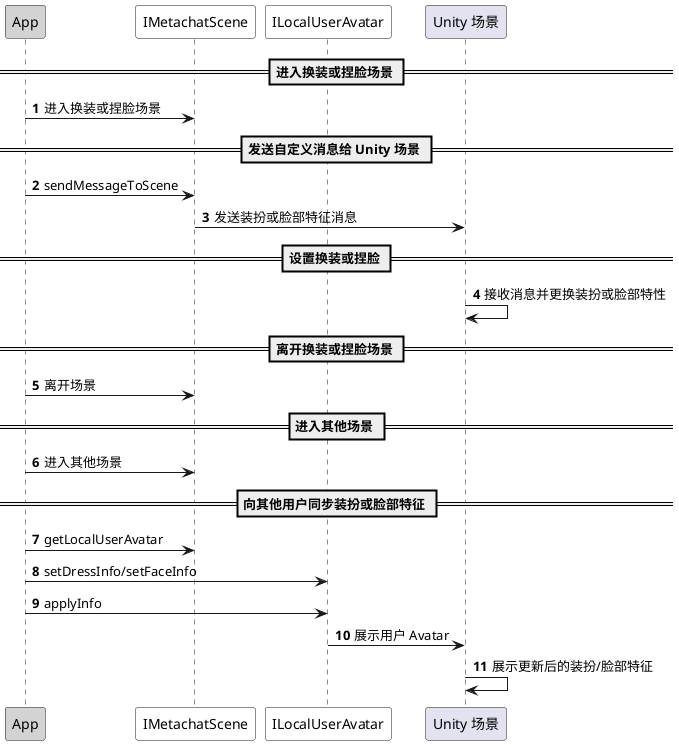 @startuml
autonumber
participant "App" as a #LightGrey
participant "IMetachatScene" as b #White
participant "ILocalUserAvatar" as e #White
participant "Unity 场景" as c
== 进入换装或捏脸场景 ==
a -> b: 进入换装或捏脸场景
== 发送自定义消息给 Unity 场景 ==
a -> b: sendMessageToScene
b -> c: 发送装扮或脸部特征消息
== 设置换装或捏脸 ==
c -> c: 接收消息并更换装扮或脸部特性
== 离开换装或捏脸场景 ==
a -> b: 离开场景
== 进入其他场景 ==
a -> b: 进入其他场景
== 向其他用户同步装扮或脸部特征 ==
a -> b: getLocalUserAvatar
a -> e: setDressInfo/setFaceInfo
a -> e: applyInfo
e -> c: 展示用户 Avatar
c -> c: 展示更新后的装扮/脸部特征